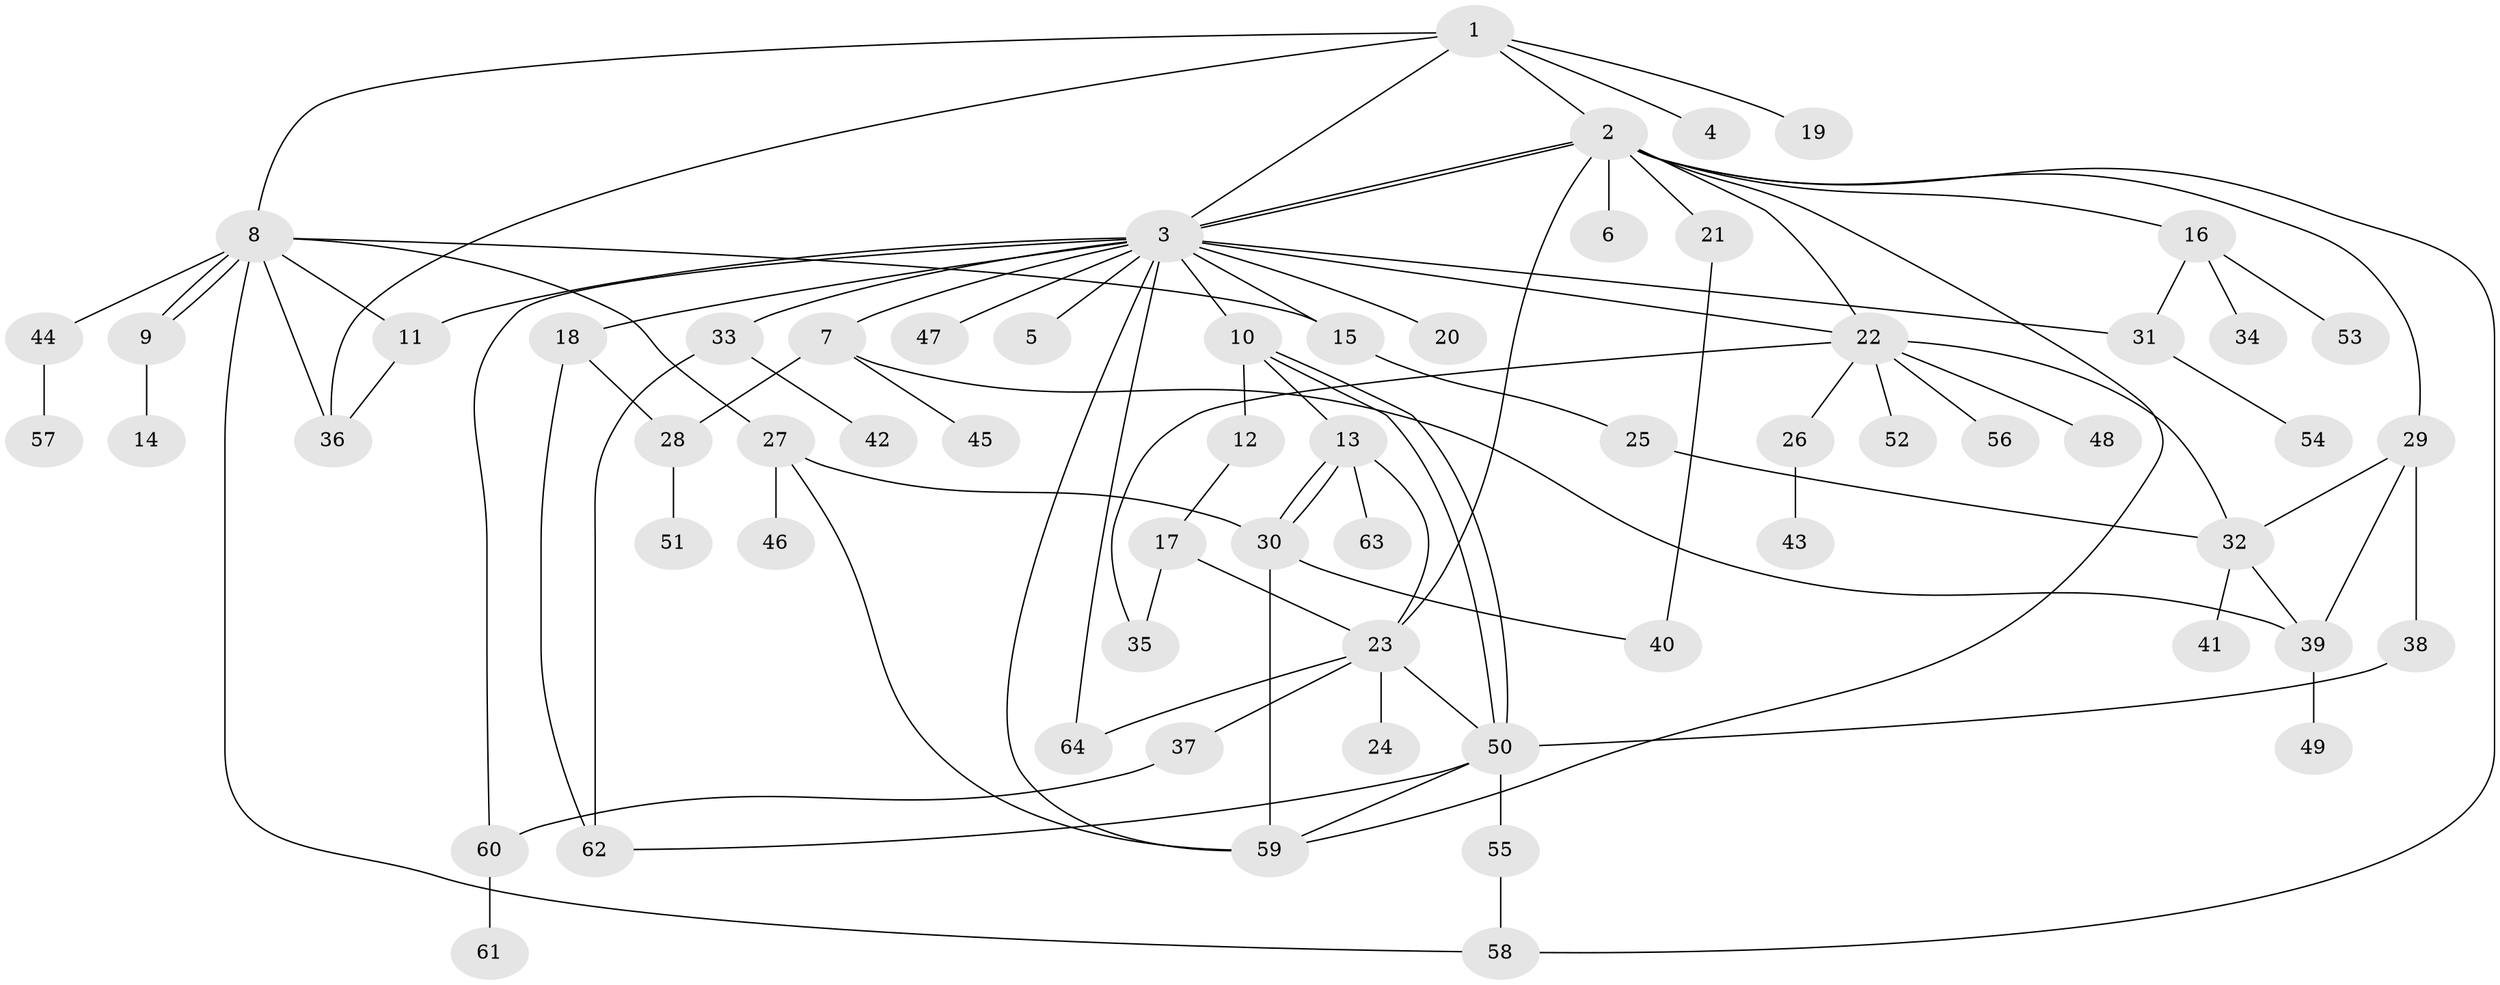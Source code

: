 // Generated by graph-tools (version 1.1) at 2025/01/03/09/25 03:01:50]
// undirected, 64 vertices, 96 edges
graph export_dot {
graph [start="1"]
  node [color=gray90,style=filled];
  1;
  2;
  3;
  4;
  5;
  6;
  7;
  8;
  9;
  10;
  11;
  12;
  13;
  14;
  15;
  16;
  17;
  18;
  19;
  20;
  21;
  22;
  23;
  24;
  25;
  26;
  27;
  28;
  29;
  30;
  31;
  32;
  33;
  34;
  35;
  36;
  37;
  38;
  39;
  40;
  41;
  42;
  43;
  44;
  45;
  46;
  47;
  48;
  49;
  50;
  51;
  52;
  53;
  54;
  55;
  56;
  57;
  58;
  59;
  60;
  61;
  62;
  63;
  64;
  1 -- 2;
  1 -- 3;
  1 -- 4;
  1 -- 8;
  1 -- 19;
  1 -- 36;
  2 -- 3;
  2 -- 3;
  2 -- 6;
  2 -- 16;
  2 -- 21;
  2 -- 22;
  2 -- 23;
  2 -- 29;
  2 -- 58;
  2 -- 59;
  3 -- 5;
  3 -- 7;
  3 -- 10;
  3 -- 11;
  3 -- 15;
  3 -- 18;
  3 -- 20;
  3 -- 22;
  3 -- 31;
  3 -- 33;
  3 -- 47;
  3 -- 59;
  3 -- 60;
  3 -- 64;
  7 -- 28;
  7 -- 39;
  7 -- 45;
  8 -- 9;
  8 -- 9;
  8 -- 11;
  8 -- 15;
  8 -- 27;
  8 -- 36;
  8 -- 44;
  8 -- 58;
  9 -- 14;
  10 -- 12;
  10 -- 13;
  10 -- 50;
  10 -- 50;
  11 -- 36;
  12 -- 17;
  13 -- 23;
  13 -- 30;
  13 -- 30;
  13 -- 63;
  15 -- 25;
  16 -- 31;
  16 -- 34;
  16 -- 53;
  17 -- 23;
  17 -- 35;
  18 -- 28;
  18 -- 62;
  21 -- 40;
  22 -- 26;
  22 -- 32;
  22 -- 35;
  22 -- 48;
  22 -- 52;
  22 -- 56;
  23 -- 24;
  23 -- 37;
  23 -- 50;
  23 -- 64;
  25 -- 32;
  26 -- 43;
  27 -- 30;
  27 -- 46;
  27 -- 59;
  28 -- 51;
  29 -- 32;
  29 -- 38;
  29 -- 39;
  30 -- 40;
  30 -- 59;
  31 -- 54;
  32 -- 39;
  32 -- 41;
  33 -- 42;
  33 -- 62;
  37 -- 60;
  38 -- 50;
  39 -- 49;
  44 -- 57;
  50 -- 55;
  50 -- 59;
  50 -- 62;
  55 -- 58;
  60 -- 61;
}
